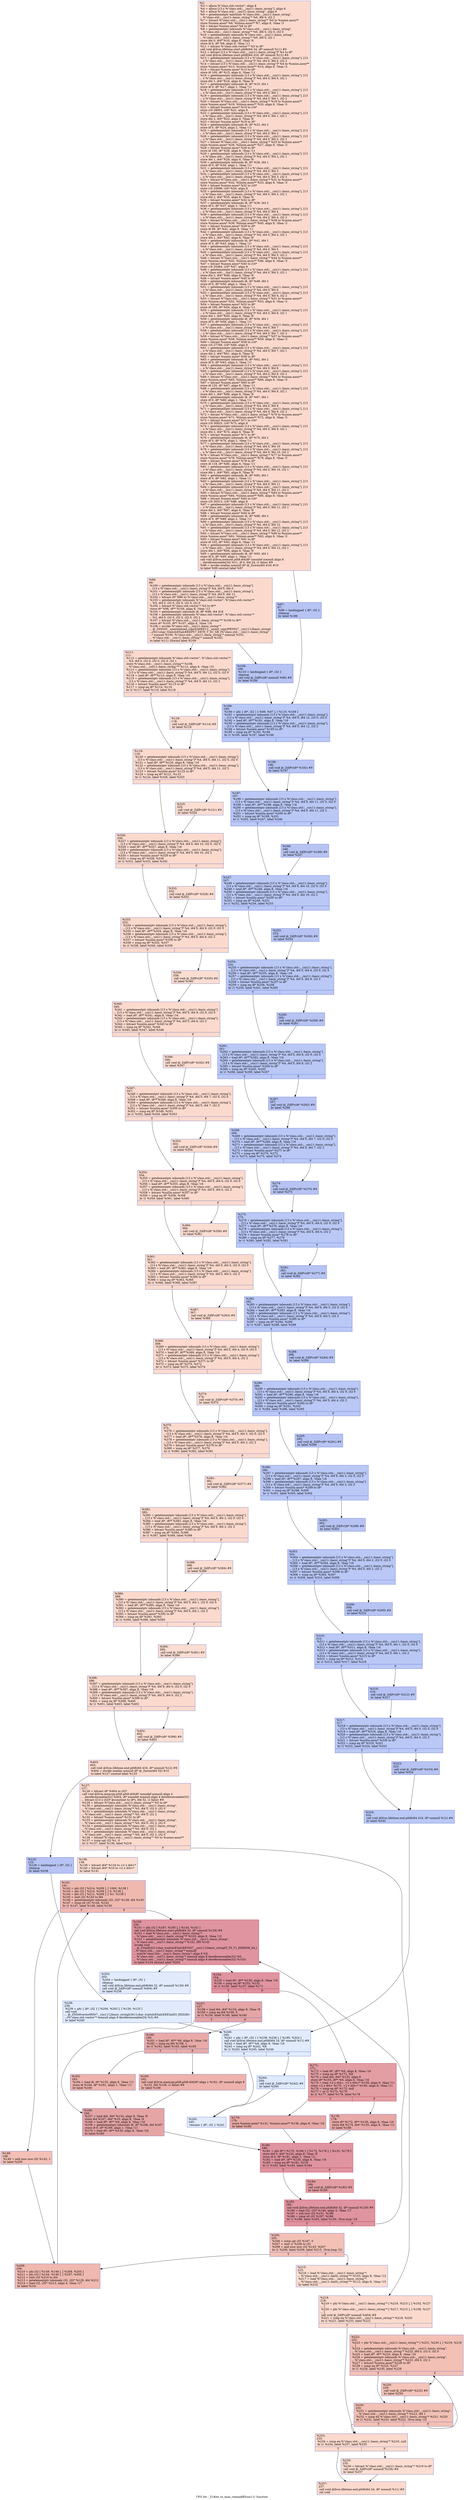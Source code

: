 digraph "CFG for '_Z18int_to_mini_romankB5cxx11i' function" {
	label="CFG for '_Z18int_to_mini_romankB5cxx11i' function";

	Node0x561152e04050 [shape=record,color="#3d50c3ff", style=filled, fillcolor="#f7ac8e70",label="{%2:\l  %3 = alloca %\"class.std::vector\", align 8\l  %4 = alloca [13 x %\"class.std::__cxx11::basic_string\"], align 8\l  %5 = alloca %\"class.std::__cxx11::basic_string\", align 8\l  %6 = getelementptr inbounds %\"class.std::__cxx11::basic_string\",\l... %\"class.std::__cxx11::basic_string\"* %0, i64 0, i32 2\l  %7 = bitcast %\"class.std::__cxx11::basic_string\"* %0 to %union.anon**\l  store %union.anon* %6, %union.anon** %7, align 8, !tbaa !3\l  %8 = bitcast %union.anon* %6 to i8*\l  %9 = getelementptr inbounds %\"class.std::__cxx11::basic_string\",\l... %\"class.std::__cxx11::basic_string\"* %0, i64 0, i32 0, i32 0\l  %10 = getelementptr inbounds %\"class.std::__cxx11::basic_string\",\l... %\"class.std::__cxx11::basic_string\"* %0, i64 0, i32 1\l  store i64 0, i64* %10, align 8, !tbaa !8\l  store i8 0, i8* %8, align 8, !tbaa !11\l  %11 = bitcast %\"class.std::vector\"* %3 to i8*\l  call void @llvm.lifetime.start.p0i8(i64 24, i8* nonnull %11) #9\l  %12 = bitcast [13 x %\"class.std::__cxx11::basic_string\"]* %4 to i8*\l  call void @llvm.lifetime.start.p0i8(i64 416, i8* nonnull %12) #9\l  %13 = getelementptr inbounds [13 x %\"class.std::__cxx11::basic_string\"], [13\l... x %\"class.std::__cxx11::basic_string\"]* %4, i64 0, i64 0, i32 2\l  %14 = bitcast [13 x %\"class.std::__cxx11::basic_string\"]* %4 to %union.anon**\l  store %union.anon* %13, %union.anon** %14, align 8, !tbaa !3\l  %15 = bitcast %union.anon* %13 to i8*\l  store i8 109, i8* %15, align 8, !tbaa !11\l  %16 = getelementptr inbounds [13 x %\"class.std::__cxx11::basic_string\"], [13\l... x %\"class.std::__cxx11::basic_string\"]* %4, i64 0, i64 0, i32 1\l  store i64 1, i64* %16, align 8, !tbaa !8\l  %17 = getelementptr inbounds i8, i8* %15, i64 1\l  store i8 0, i8* %17, align 1, !tbaa !11\l  %18 = getelementptr inbounds [13 x %\"class.std::__cxx11::basic_string\"], [13\l... x %\"class.std::__cxx11::basic_string\"]* %4, i64 0, i64 1\l  %19 = getelementptr inbounds [13 x %\"class.std::__cxx11::basic_string\"], [13\l... x %\"class.std::__cxx11::basic_string\"]* %4, i64 0, i64 1, i32 2\l  %20 = bitcast %\"class.std::__cxx11::basic_string\"* %18 to %union.anon**\l  store %union.anon* %19, %union.anon** %20, align 8, !tbaa !3\l  %21 = bitcast %union.anon* %19 to i16*\l  store i16 28003, i16* %21, align 8\l  %22 = getelementptr inbounds [13 x %\"class.std::__cxx11::basic_string\"], [13\l... x %\"class.std::__cxx11::basic_string\"]* %4, i64 0, i64 1, i32 1\l  store i64 2, i64* %22, align 8, !tbaa !8\l  %23 = bitcast %union.anon* %19 to i8*\l  %24 = getelementptr inbounds i8, i8* %23, i64 2\l  store i8 0, i8* %24, align 2, !tbaa !11\l  %25 = getelementptr inbounds [13 x %\"class.std::__cxx11::basic_string\"], [13\l... x %\"class.std::__cxx11::basic_string\"]* %4, i64 0, i64 2\l  %26 = getelementptr inbounds [13 x %\"class.std::__cxx11::basic_string\"], [13\l... x %\"class.std::__cxx11::basic_string\"]* %4, i64 0, i64 2, i32 2\l  %27 = bitcast %\"class.std::__cxx11::basic_string\"* %25 to %union.anon**\l  store %union.anon* %26, %union.anon** %27, align 8, !tbaa !3\l  %28 = bitcast %union.anon* %26 to i8*\l  store i8 100, i8* %28, align 8, !tbaa !11\l  %29 = getelementptr inbounds [13 x %\"class.std::__cxx11::basic_string\"], [13\l... x %\"class.std::__cxx11::basic_string\"]* %4, i64 0, i64 2, i32 1\l  store i64 1, i64* %29, align 8, !tbaa !8\l  %30 = getelementptr inbounds i8, i8* %28, i64 1\l  store i8 0, i8* %30, align 1, !tbaa !11\l  %31 = getelementptr inbounds [13 x %\"class.std::__cxx11::basic_string\"], [13\l... x %\"class.std::__cxx11::basic_string\"]* %4, i64 0, i64 3\l  %32 = getelementptr inbounds [13 x %\"class.std::__cxx11::basic_string\"], [13\l... x %\"class.std::__cxx11::basic_string\"]* %4, i64 0, i64 3, i32 2\l  %33 = bitcast %\"class.std::__cxx11::basic_string\"* %31 to %union.anon**\l  store %union.anon* %32, %union.anon** %33, align 8, !tbaa !3\l  %34 = bitcast %union.anon* %32 to i16*\l  store i16 25699, i16* %34, align 8\l  %35 = getelementptr inbounds [13 x %\"class.std::__cxx11::basic_string\"], [13\l... x %\"class.std::__cxx11::basic_string\"]* %4, i64 0, i64 3, i32 1\l  store i64 2, i64* %35, align 8, !tbaa !8\l  %36 = bitcast %union.anon* %32 to i8*\l  %37 = getelementptr inbounds i8, i8* %36, i64 2\l  store i8 0, i8* %37, align 2, !tbaa !11\l  %38 = getelementptr inbounds [13 x %\"class.std::__cxx11::basic_string\"], [13\l... x %\"class.std::__cxx11::basic_string\"]* %4, i64 0, i64 4\l  %39 = getelementptr inbounds [13 x %\"class.std::__cxx11::basic_string\"], [13\l... x %\"class.std::__cxx11::basic_string\"]* %4, i64 0, i64 4, i32 2\l  %40 = bitcast %\"class.std::__cxx11::basic_string\"* %38 to %union.anon**\l  store %union.anon* %39, %union.anon** %40, align 8, !tbaa !3\l  %41 = bitcast %union.anon* %39 to i8*\l  store i8 99, i8* %41, align 8, !tbaa !11\l  %42 = getelementptr inbounds [13 x %\"class.std::__cxx11::basic_string\"], [13\l... x %\"class.std::__cxx11::basic_string\"]* %4, i64 0, i64 4, i32 1\l  store i64 1, i64* %42, align 8, !tbaa !8\l  %43 = getelementptr inbounds i8, i8* %41, i64 1\l  store i8 0, i8* %43, align 1, !tbaa !11\l  %44 = getelementptr inbounds [13 x %\"class.std::__cxx11::basic_string\"], [13\l... x %\"class.std::__cxx11::basic_string\"]* %4, i64 0, i64 5\l  %45 = getelementptr inbounds [13 x %\"class.std::__cxx11::basic_string\"], [13\l... x %\"class.std::__cxx11::basic_string\"]* %4, i64 0, i64 5, i32 2\l  %46 = bitcast %\"class.std::__cxx11::basic_string\"* %44 to %union.anon**\l  store %union.anon* %45, %union.anon** %46, align 8, !tbaa !3\l  %47 = bitcast %union.anon* %45 to i16*\l  store i16 25464, i16* %47, align 8\l  %48 = getelementptr inbounds [13 x %\"class.std::__cxx11::basic_string\"], [13\l... x %\"class.std::__cxx11::basic_string\"]* %4, i64 0, i64 5, i32 1\l  store i64 2, i64* %48, align 8, !tbaa !8\l  %49 = bitcast %union.anon* %45 to i8*\l  %50 = getelementptr inbounds i8, i8* %49, i64 2\l  store i8 0, i8* %50, align 2, !tbaa !11\l  %51 = getelementptr inbounds [13 x %\"class.std::__cxx11::basic_string\"], [13\l... x %\"class.std::__cxx11::basic_string\"]* %4, i64 0, i64 6\l  %52 = getelementptr inbounds [13 x %\"class.std::__cxx11::basic_string\"], [13\l... x %\"class.std::__cxx11::basic_string\"]* %4, i64 0, i64 6, i32 2\l  %53 = bitcast %\"class.std::__cxx11::basic_string\"* %51 to %union.anon**\l  store %union.anon* %52, %union.anon** %53, align 8, !tbaa !3\l  %54 = bitcast %union.anon* %52 to i8*\l  store i8 108, i8* %54, align 8, !tbaa !11\l  %55 = getelementptr inbounds [13 x %\"class.std::__cxx11::basic_string\"], [13\l... x %\"class.std::__cxx11::basic_string\"]* %4, i64 0, i64 6, i32 1\l  store i64 1, i64* %55, align 8, !tbaa !8\l  %56 = getelementptr inbounds i8, i8* %54, i64 1\l  store i8 0, i8* %56, align 1, !tbaa !11\l  %57 = getelementptr inbounds [13 x %\"class.std::__cxx11::basic_string\"], [13\l... x %\"class.std::__cxx11::basic_string\"]* %4, i64 0, i64 7\l  %58 = getelementptr inbounds [13 x %\"class.std::__cxx11::basic_string\"], [13\l... x %\"class.std::__cxx11::basic_string\"]* %4, i64 0, i64 7, i32 2\l  %59 = bitcast %\"class.std::__cxx11::basic_string\"* %57 to %union.anon**\l  store %union.anon* %58, %union.anon** %59, align 8, !tbaa !3\l  %60 = bitcast %union.anon* %58 to i16*\l  store i16 27768, i16* %60, align 8\l  %61 = getelementptr inbounds [13 x %\"class.std::__cxx11::basic_string\"], [13\l... x %\"class.std::__cxx11::basic_string\"]* %4, i64 0, i64 7, i32 1\l  store i64 2, i64* %61, align 8, !tbaa !8\l  %62 = bitcast %union.anon* %58 to i8*\l  %63 = getelementptr inbounds i8, i8* %62, i64 2\l  store i8 0, i8* %63, align 2, !tbaa !11\l  %64 = getelementptr inbounds [13 x %\"class.std::__cxx11::basic_string\"], [13\l... x %\"class.std::__cxx11::basic_string\"]* %4, i64 0, i64 8\l  %65 = getelementptr inbounds [13 x %\"class.std::__cxx11::basic_string\"], [13\l... x %\"class.std::__cxx11::basic_string\"]* %4, i64 0, i64 8, i32 2\l  %66 = bitcast %\"class.std::__cxx11::basic_string\"* %64 to %union.anon**\l  store %union.anon* %65, %union.anon** %66, align 8, !tbaa !3\l  %67 = bitcast %union.anon* %65 to i8*\l  store i8 120, i8* %67, align 8, !tbaa !11\l  %68 = getelementptr inbounds [13 x %\"class.std::__cxx11::basic_string\"], [13\l... x %\"class.std::__cxx11::basic_string\"]* %4, i64 0, i64 8, i32 1\l  store i64 1, i64* %68, align 8, !tbaa !8\l  %69 = getelementptr inbounds i8, i8* %67, i64 1\l  store i8 0, i8* %69, align 1, !tbaa !11\l  %70 = getelementptr inbounds [13 x %\"class.std::__cxx11::basic_string\"], [13\l... x %\"class.std::__cxx11::basic_string\"]* %4, i64 0, i64 9\l  %71 = getelementptr inbounds [13 x %\"class.std::__cxx11::basic_string\"], [13\l... x %\"class.std::__cxx11::basic_string\"]* %4, i64 0, i64 9, i32 2\l  %72 = bitcast %\"class.std::__cxx11::basic_string\"* %70 to %union.anon**\l  store %union.anon* %71, %union.anon** %72, align 8, !tbaa !3\l  %73 = bitcast %union.anon* %71 to i16*\l  store i16 30825, i16* %73, align 8\l  %74 = getelementptr inbounds [13 x %\"class.std::__cxx11::basic_string\"], [13\l... x %\"class.std::__cxx11::basic_string\"]* %4, i64 0, i64 9, i32 1\l  store i64 2, i64* %74, align 8, !tbaa !8\l  %75 = bitcast %union.anon* %71 to i8*\l  %76 = getelementptr inbounds i8, i8* %75, i64 2\l  store i8 0, i8* %76, align 2, !tbaa !11\l  %77 = getelementptr inbounds [13 x %\"class.std::__cxx11::basic_string\"], [13\l... x %\"class.std::__cxx11::basic_string\"]* %4, i64 0, i64 10\l  %78 = getelementptr inbounds [13 x %\"class.std::__cxx11::basic_string\"], [13\l... x %\"class.std::__cxx11::basic_string\"]* %4, i64 0, i64 10, i32 2\l  %79 = bitcast %\"class.std::__cxx11::basic_string\"* %77 to %union.anon**\l  store %union.anon* %78, %union.anon** %79, align 8, !tbaa !3\l  %80 = bitcast %union.anon* %78 to i8*\l  store i8 118, i8* %80, align 8, !tbaa !11\l  %81 = getelementptr inbounds [13 x %\"class.std::__cxx11::basic_string\"], [13\l... x %\"class.std::__cxx11::basic_string\"]* %4, i64 0, i64 10, i32 1\l  store i64 1, i64* %81, align 8, !tbaa !8\l  %82 = getelementptr inbounds i8, i8* %80, i64 1\l  store i8 0, i8* %82, align 1, !tbaa !11\l  %83 = getelementptr inbounds [13 x %\"class.std::__cxx11::basic_string\"], [13\l... x %\"class.std::__cxx11::basic_string\"]* %4, i64 0, i64 11\l  %84 = getelementptr inbounds [13 x %\"class.std::__cxx11::basic_string\"], [13\l... x %\"class.std::__cxx11::basic_string\"]* %4, i64 0, i64 11, i32 2\l  %85 = bitcast %\"class.std::__cxx11::basic_string\"* %83 to %union.anon**\l  store %union.anon* %84, %union.anon** %85, align 8, !tbaa !3\l  %86 = bitcast %union.anon* %84 to i16*\l  store i16 30313, i16* %86, align 8\l  %87 = getelementptr inbounds [13 x %\"class.std::__cxx11::basic_string\"], [13\l... x %\"class.std::__cxx11::basic_string\"]* %4, i64 0, i64 11, i32 1\l  store i64 2, i64* %87, align 8, !tbaa !8\l  %88 = bitcast %union.anon* %84 to i8*\l  %89 = getelementptr inbounds i8, i8* %88, i64 2\l  store i8 0, i8* %89, align 2, !tbaa !11\l  %90 = getelementptr inbounds [13 x %\"class.std::__cxx11::basic_string\"], [13\l... x %\"class.std::__cxx11::basic_string\"]* %4, i64 0, i64 12\l  %91 = getelementptr inbounds [13 x %\"class.std::__cxx11::basic_string\"], [13\l... x %\"class.std::__cxx11::basic_string\"]* %4, i64 0, i64 12, i32 2\l  %92 = bitcast %\"class.std::__cxx11::basic_string\"* %90 to %union.anon**\l  store %union.anon* %91, %union.anon** %92, align 8, !tbaa !3\l  %93 = bitcast %union.anon* %91 to i8*\l  store i8 105, i8* %93, align 8, !tbaa !11\l  %94 = getelementptr inbounds [13 x %\"class.std::__cxx11::basic_string\"], [13\l... x %\"class.std::__cxx11::basic_string\"]* %4, i64 0, i64 12, i32 1\l  store i64 1, i64* %94, align 8, !tbaa !8\l  %95 = getelementptr inbounds i8, i8* %93, i64 1\l  store i8 0, i8* %95, align 1, !tbaa !11\l  call void @llvm.memset.p0i8.i64(i8* noundef nonnull align 8\l... dereferenceable(24) %11, i8 0, i64 24, i1 false) #9\l  %96 = invoke noalias nonnull i8* @_Znwm(i64 416) #10\l          to label %99 unwind label %97\l}"];
	Node0x561152e04050 -> Node0x561152e049b0;
	Node0x561152e04050 -> Node0x561152e04a40;
	Node0x561152e04a40 [shape=record,color="#3d50c3ff", style=filled, fillcolor="#5977e370",label="{%97:\l97:                                               \l  %98 = landingpad \{ i8*, i32 \}\l          cleanup\l  br label %189\l}"];
	Node0x561152e04a40 -> Node0x561152e04db0;
	Node0x561152e049b0 [shape=record,color="#3d50c3ff", style=filled, fillcolor="#f7ac8e70",label="{%99:\l99:                                               \l  %100 = getelementptr inbounds [13 x %\"class.std::__cxx11::basic_string\"],\l... [13 x %\"class.std::__cxx11::basic_string\"]* %4, i64 0, i64 0\l  %101 = getelementptr inbounds [13 x %\"class.std::__cxx11::basic_string\"],\l... [13 x %\"class.std::__cxx11::basic_string\"]* %4, i64 0, i64 13\l  %102 = bitcast i8* %96 to %\"class.std::__cxx11::basic_string\"*\l  %103 = getelementptr inbounds %\"class.std::vector\", %\"class.std::vector\"*\l... %3, i64 0, i32 0, i32 0, i32 0, i32 0\l  %104 = bitcast %\"class.std::vector\"* %3 to i8**\l  store i8* %96, i8** %104, align 8, !tbaa !12\l  %105 = getelementptr inbounds i8, i8* %96, i64 416\l  %106 = getelementptr inbounds %\"class.std::vector\", %\"class.std::vector\"*\l... %3, i64 0, i32 0, i32 0, i32 0, i32 2\l  %107 = bitcast %\"class.std::__cxx11::basic_string\"** %106 to i8**\l  store i8* %105, i8** %107, align 8, !tbaa !14\l  %108 = invoke %\"class.std::__cxx11::basic_string\"*\l... @_ZNSt20__uninitialized_copyILb0EE13__uninit_copyIPKNSt7__cxx1112basic_stringI\l...cSt11char_traitsIcESaIcEEEPS7_EET0_T_SC_SB_(%\"class.std::__cxx11::basic_string\"\l...* nonnull %100, %\"class.std::__cxx11::basic_string\"* nonnull %101,\l... %\"class.std::__cxx11::basic_string\"* nonnull %102)\l          to label %111 unwind label %109\l}"];
	Node0x561152e049b0 -> Node0x561152e0e260;
	Node0x561152e049b0 -> Node0x561152e0e2f0;
	Node0x561152e0e2f0 [shape=record,color="#3d50c3ff", style=filled, fillcolor="#5977e370",label="{%109:\l109:                                              \l  %110 = landingpad \{ i8*, i32 \}\l          cleanup\l  call void @_ZdlPv(i8* nonnull %96) #9\l  br label %189\l}"];
	Node0x561152e0e2f0 -> Node0x561152e04db0;
	Node0x561152e0e260 [shape=record,color="#3d50c3ff", style=filled, fillcolor="#f7ac8e70",label="{%111:\l111:                                              \l  %112 = getelementptr inbounds %\"class.std::vector\", %\"class.std::vector\"*\l... %3, i64 0, i32 0, i32 0, i32 0, i32 1\l  store %\"class.std::__cxx11::basic_string\"* %108,\l... %\"class.std::__cxx11::basic_string\"** %112, align 8, !tbaa !15\l  %113 = getelementptr inbounds [13 x %\"class.std::__cxx11::basic_string\"],\l... [13 x %\"class.std::__cxx11::basic_string\"]* %4, i64 0, i64 12, i32 0, i32 0\l  %114 = load i8*, i8** %113, align 8, !tbaa !16\l  %115 = getelementptr inbounds [13 x %\"class.std::__cxx11::basic_string\"],\l... [13 x %\"class.std::__cxx11::basic_string\"]* %4, i64 0, i64 12, i32 2\l  %116 = bitcast %union.anon* %115 to i8*\l  %117 = icmp eq i8* %114, %116\l  br i1 %117, label %119, label %118\l|{<s0>T|<s1>F}}"];
	Node0x561152e0e260:s0 -> Node0x561152e0efe0;
	Node0x561152e0e260:s1 -> Node0x561152e0f070;
	Node0x561152e0f070 [shape=record,color="#3d50c3ff", style=filled, fillcolor="#f7b39670",label="{%118:\l118:                                              \l  call void @_ZdlPv(i8* %114) #9\l  br label %119\l}"];
	Node0x561152e0f070 -> Node0x561152e0efe0;
	Node0x561152e0efe0 [shape=record,color="#3d50c3ff", style=filled, fillcolor="#f7ac8e70",label="{%119:\l119:                                              \l  %120 = getelementptr inbounds [13 x %\"class.std::__cxx11::basic_string\"],\l... [13 x %\"class.std::__cxx11::basic_string\"]* %4, i64 0, i64 11, i32 0, i32 0\l  %121 = load i8*, i8** %120, align 8, !tbaa !16\l  %122 = getelementptr inbounds [13 x %\"class.std::__cxx11::basic_string\"],\l... [13 x %\"class.std::__cxx11::basic_string\"]* %4, i64 0, i64 11, i32 2\l  %123 = bitcast %union.anon* %122 to i8*\l  %124 = icmp eq i8* %121, %123\l  br i1 %124, label %326, label %325\l|{<s0>T|<s1>F}}"];
	Node0x561152e0efe0:s0 -> Node0x561152e0fcb0;
	Node0x561152e0efe0:s1 -> Node0x561152e0fd00;
	Node0x561152e0fe00 [shape=record,color="#3d50c3ff", style=filled, fillcolor="#5977e370",label="{%125:\l125:                                              \l  %126 = landingpad \{ i8*, i32 \}\l          cleanup\l  br label %238\l}"];
	Node0x561152e0fe00 -> Node0x561152e0fee0;
	Node0x561152e0ffa0 [shape=record,color="#3d50c3ff", style=filled, fillcolor="#f7ac8e70",label="{%127:\l127:                                              \l  %128 = bitcast i8* %404 to i32*\l  call void @llvm.memcpy.p0i8.p0i8.i64(i8* noundef nonnull align 4\l... dereferenceable(52) %404, i8* noundef nonnull align 4 dereferenceable(52)\l... bitcast ([13 x i32]* @constinit to i8*), i64 52, i1 false) #9\l  %129 = bitcast %\"class.std::__cxx11::basic_string\"* %5 to i8*\l  %130 = getelementptr inbounds %\"class.std::__cxx11::basic_string\",\l... %\"class.std::__cxx11::basic_string\"* %5, i64 0, i32 0, i32 0\l  %131 = getelementptr inbounds %\"class.std::__cxx11::basic_string\",\l... %\"class.std::__cxx11::basic_string\"* %5, i64 0, i32 2\l  %132 = bitcast %union.anon* %131 to i8*\l  %133 = getelementptr inbounds %\"class.std::__cxx11::basic_string\",\l... %\"class.std::__cxx11::basic_string\"* %0, i64 0, i32 2, i32 0\l  %134 = getelementptr inbounds %\"class.std::__cxx11::basic_string\",\l... %\"class.std::__cxx11::basic_string\"* %5, i64 0, i32 1\l  %135 = getelementptr inbounds %\"class.std::__cxx11::basic_string\",\l... %\"class.std::__cxx11::basic_string\"* %5, i64 0, i32 2, i32 0\l  %136 = bitcast %\"class.std::__cxx11::basic_string\"* %5 to %union.anon**\l  %137 = icmp sgt i32 %1, 0\l  br i1 %137, label %138, label %218\l|{<s0>T|<s1>F}}"];
	Node0x561152e0ffa0:s0 -> Node0x561152e112e0;
	Node0x561152e0ffa0:s1 -> Node0x561152e11370;
	Node0x561152e112e0 [shape=record,color="#3d50c3ff", style=filled, fillcolor="#f7b39670",label="{%138:\l138:                                              \l  %139 = bitcast i64* %134 to \<2 x i64\>*\l  %140 = bitcast i64* %10 to \<2 x i64\>*\l  br label %141\l}"];
	Node0x561152e112e0 -> Node0x561152e11ba0;
	Node0x561152e11ba0 [shape=record,color="#3d50c3ff", style=filled, fillcolor="#de614d70",label="{%141:\l141:                                              \l  %142 = phi i32 [ %214, %209 ], [ 1000, %138 ]\l  %143 = phi i32 [ %210, %209 ], [ 0, %138 ]\l  %144 = phi i32 [ %211, %209 ], [ %1, %138 ]\l  %145 = zext i32 %143 to i64\l  %146 = getelementptr inbounds i32, i32* %128, i64 %145\l  %147 = icmp slt i32 %144, %142\l  br i1 %147, label %148, label %150\l|{<s0>T|<s1>F}}"];
	Node0x561152e11ba0:s0 -> Node0x561152e12180;
	Node0x561152e11ba0:s1 -> Node0x561152e12210;
	Node0x561152e12180 [shape=record,color="#3d50c3ff", style=filled, fillcolor="#e5705870",label="{%148:\l148:                                              \l  %149 = add nuw nsw i32 %143, 1\l  br label %209\l}"];
	Node0x561152e12180 -> Node0x561152e11c60;
	Node0x561152e12210 [shape=record,color="#b70d28ff", style=filled, fillcolor="#b70d2870",label="{%150:\l150:                                              \l  %151 = phi i32 [ %187, %185 ], [ %144, %141 ]\l  call void @llvm.lifetime.start.p0i8(i64 32, i8* nonnull %129) #9\l  %152 = load %\"class.std::__cxx11::basic_string\"*,\l... %\"class.std::__cxx11::basic_string\"** %103, align 8, !tbaa !12\l  %153 = getelementptr inbounds %\"class.std::__cxx11::basic_string\",\l... %\"class.std::__cxx11::basic_string\"* %152, i64 %145\l  invoke void\l... @_ZStplIcSt11char_traitsIcESaIcEENSt7__cxx1112basic_stringIT_T0_T1_EERKS8_SA_(\l...%\"class.std::__cxx11::basic_string\"* nonnull\l... sret(%\"class.std::__cxx11::basic_string\") align 8 %5,\l... %\"class.std::__cxx11::basic_string\"* nonnull align 8 dereferenceable(32) %0,\l... %\"class.std::__cxx11::basic_string\"* nonnull align 8 dereferenceable(32) %153)\l          to label %154 unwind label %203\l}"];
	Node0x561152e12210 -> Node0x561152e02af0;
	Node0x561152e12210 -> Node0x561152e02b80;
	Node0x561152e02af0 [shape=record,color="#b70d28ff", style=filled, fillcolor="#b70d2870",label="{%154:\l154:                                              \l  %155 = load i8*, i8** %130, align 8, !tbaa !16\l  %156 = icmp eq i8* %155, %132\l  br i1 %156, label %157, label %171\l|{<s0>T|<s1>F}}"];
	Node0x561152e02af0:s0 -> Node0x561152e13a40;
	Node0x561152e02af0:s1 -> Node0x561152e13a90;
	Node0x561152e13a40 [shape=record,color="#3d50c3ff", style=filled, fillcolor="#c5333470",label="{%157:\l157:                                              \l  %158 = load i64, i64* %134, align 8, !tbaa !8\l  %159 = icmp eq i64 %158, 0\l  br i1 %159, label %166, label %160\l|{<s0>T|<s1>F}}"];
	Node0x561152e13a40:s0 -> Node0x561152e13cd0;
	Node0x561152e13a40:s1 -> Node0x561152e13d20;
	Node0x561152e13d20 [shape=record,color="#3d50c3ff", style=filled, fillcolor="#cc403a70",label="{%160:\l160:                                              \l  %161 = load i8*, i8** %9, align 8, !tbaa !16\l  %162 = icmp eq i64 %158, 1\l  br i1 %162, label %163, label %165\l|{<s0>T|<s1>F}}"];
	Node0x561152e13d20:s0 -> Node0x561152e13f60;
	Node0x561152e13d20:s1 -> Node0x561152e13fb0;
	Node0x561152e13f60 [shape=record,color="#3d50c3ff", style=filled, fillcolor="#d6524470",label="{%163:\l163:                                              \l  %164 = load i8, i8* %132, align 8, !tbaa !11\l  store i8 %164, i8* %161, align 1, !tbaa !11\l  br label %166\l}"];
	Node0x561152e13f60 -> Node0x561152e13cd0;
	Node0x561152e13fb0 [shape=record,color="#3d50c3ff", style=filled, fillcolor="#d6524470",label="{%165:\l165:                                              \l  call void @llvm.memcpy.p0i8.p0i8.i64(i8* align 1 %161, i8* nonnull align 8\l... %132, i64 %158, i1 false) #9\l  br label %166\l}"];
	Node0x561152e13fb0 -> Node0x561152e13cd0;
	Node0x561152e13cd0 [shape=record,color="#3d50c3ff", style=filled, fillcolor="#c5333470",label="{%166:\l166:                                              \l  %167 = load i64, i64* %134, align 8, !tbaa !8\l  store i64 %167, i64* %10, align 8, !tbaa !8\l  %168 = load i8*, i8** %9, align 8, !tbaa !16\l  %169 = getelementptr inbounds i8, i8* %168, i64 %167\l  store i8 0, i8* %169, align 1, !tbaa !11\l  %170 = load i8*, i8** %130, align 8, !tbaa !16\l  br label %180\l}"];
	Node0x561152e13cd0 -> Node0x561152e147d0;
	Node0x561152e13a90 [shape=record,color="#b70d28ff", style=filled, fillcolor="#be242e70",label="{%171:\l171:                                              \l  %172 = load i8*, i8** %9, align 8, !tbaa !16\l  %173 = icmp eq i8* %172, %8\l  %174 = load i64, i64* %133, align 8\l  store i8* %155, i8** %9, align 8, !tbaa !16\l  %175 = load \<2 x i64\>, \<2 x i64\>* %139, align 8, !tbaa !11\l  store \<2 x i64\> %175, \<2 x i64\>* %140, align 8, !tbaa !11\l  %176 = icmp eq i8* %172, null\l  %177 = or i1 %173, %176\l  br i1 %177, label %179, label %178\l|{<s0>T|<s1>F}}"];
	Node0x561152e13a90:s0 -> Node0x561152e14cb0;
	Node0x561152e13a90:s1 -> Node0x561152e14d00;
	Node0x561152e14d00 [shape=record,color="#3d50c3ff", style=filled, fillcolor="#ca3b3770",label="{%178:\l178:                                              \l  store i8* %172, i8** %130, align 8, !tbaa !16\l  store i64 %174, i64* %135, align 8, !tbaa !11\l  br label %180\l}"];
	Node0x561152e14d00 -> Node0x561152e147d0;
	Node0x561152e14cb0 [shape=record,color="#3d50c3ff", style=filled, fillcolor="#ca3b3770",label="{%179:\l179:                                              \l  store %union.anon* %131, %union.anon** %136, align 8, !tbaa !16\l  br label %180\l}"];
	Node0x561152e14cb0 -> Node0x561152e147d0;
	Node0x561152e147d0 [shape=record,color="#b70d28ff", style=filled, fillcolor="#b70d2870",label="{%180:\l180:                                              \l  %181 = phi i8* [ %170, %166 ], [ %172, %178 ], [ %132, %179 ]\l  store i64 0, i64* %134, align 8, !tbaa !8\l  store i8 0, i8* %181, align 1, !tbaa !11\l  %182 = load i8*, i8** %130, align 8, !tbaa !16\l  %183 = icmp eq i8* %182, %132\l  br i1 %183, label %185, label %184\l|{<s0>T|<s1>F}}"];
	Node0x561152e147d0:s0 -> Node0x561152e12480;
	Node0x561152e147d0:s1 -> Node0x561152e15380;
	Node0x561152e15380 [shape=record,color="#b70d28ff", style=filled, fillcolor="#be242e70",label="{%184:\l184:                                              \l  call void @_ZdlPv(i8* %182) #9\l  br label %185\l}"];
	Node0x561152e15380 -> Node0x561152e12480;
	Node0x561152e12480 [shape=record,color="#b70d28ff", style=filled, fillcolor="#b70d2870",label="{%185:\l185:                                              \l  call void @llvm.lifetime.end.p0i8(i64 32, i8* nonnull %129) #9\l  %186 = load i32, i32* %146, align 4, !tbaa !17\l  %187 = sub nsw i32 %151, %186\l  %188 = icmp slt i32 %187, %186\l  br i1 %188, label %205, label %150, !llvm.loop !19\l|{<s0>T|<s1>F}}"];
	Node0x561152e12480:s0 -> Node0x561152e159f0;
	Node0x561152e12480:s1 -> Node0x561152e12210;
	Node0x561152e04db0 [shape=record,color="#3d50c3ff", style=filled, fillcolor="#6282ea70",label="{%189:\l189:                                              \l  %190 = phi \{ i8*, i32 \} [ %98, %97 ], [ %110, %109 ]\l  %191 = getelementptr inbounds [13 x %\"class.std::__cxx11::basic_string\"],\l... [13 x %\"class.std::__cxx11::basic_string\"]* %4, i64 0, i64 12, i32 0, i32 0\l  %192 = load i8*, i8** %191, align 8, !tbaa !16\l  %193 = getelementptr inbounds [13 x %\"class.std::__cxx11::basic_string\"],\l... [13 x %\"class.std::__cxx11::basic_string\"]* %4, i64 0, i64 12, i32 2\l  %194 = bitcast %union.anon* %193 to i8*\l  %195 = icmp eq i8* %192, %194\l  br i1 %195, label %197, label %196\l|{<s0>T|<s1>F}}"];
	Node0x561152e04db0:s0 -> Node0x561152e15f90;
	Node0x561152e04db0:s1 -> Node0x561152e15fe0;
	Node0x561152e15fe0 [shape=record,color="#3d50c3ff", style=filled, fillcolor="#5b7ae570",label="{%196:\l196:                                              \l  call void @_ZdlPv(i8* %192) #9\l  br label %197\l}"];
	Node0x561152e15fe0 -> Node0x561152e15f90;
	Node0x561152e15f90 [shape=record,color="#3d50c3ff", style=filled, fillcolor="#6282ea70",label="{%197:\l197:                                              \l  %198 = getelementptr inbounds [13 x %\"class.std::__cxx11::basic_string\"],\l... [13 x %\"class.std::__cxx11::basic_string\"]* %4, i64 0, i64 11, i32 0, i32 0\l  %199 = load i8*, i8** %198, align 8, !tbaa !16\l  %200 = getelementptr inbounds [13 x %\"class.std::__cxx11::basic_string\"],\l... [13 x %\"class.std::__cxx11::basic_string\"]* %4, i64 0, i64 11, i32 2\l  %201 = bitcast %union.anon* %200 to i8*\l  %202 = icmp eq i8* %199, %201\l  br i1 %202, label %247, label %246\l|{<s0>T|<s1>F}}"];
	Node0x561152e15f90:s0 -> Node0x561152e16610;
	Node0x561152e15f90:s1 -> Node0x561152e16660;
	Node0x561152e02b80 [shape=record,color="#3d50c3ff", style=filled, fillcolor="#bbd1f870",label="{%203:\l203:                                              \l  %204 = landingpad \{ i8*, i32 \}\l          cleanup\l  call void @llvm.lifetime.end.p0i8(i64 32, i8* nonnull %129) #9\l  call void @_ZdlPv(i8* nonnull %404) #9\l  br label %238\l}"];
	Node0x561152e02b80 -> Node0x561152e0fee0;
	Node0x561152e159f0 [shape=record,color="#3d50c3ff", style=filled, fillcolor="#e5705870",label="{%205:\l205:                                              \l  %206 = icmp sgt i32 %187, 0\l  %207 = zext i1 %206 to i32\l  %208 = add nuw nsw i32 %143, %207\l  br i1 %206, label %209, label %215, !llvm.loop !21\l|{<s0>T|<s1>F}}"];
	Node0x561152e159f0:s0 -> Node0x561152e11c60;
	Node0x561152e159f0:s1 -> Node0x561152e16c10;
	Node0x561152e11c60 [shape=record,color="#3d50c3ff", style=filled, fillcolor="#de614d70",label="{%209:\l209:                                              \l  %210 = phi i32 [ %149, %148 ], [ %208, %205 ]\l  %211 = phi i32 [ %144, %148 ], [ %187, %205 ]\l  %212 = zext i32 %210 to i64\l  %213 = getelementptr inbounds i32, i32* %128, i64 %212\l  %214 = load i32, i32* %213, align 4, !tbaa !17\l  br label %141\l}"];
	Node0x561152e11c60 -> Node0x561152e11ba0;
	Node0x561152e16c10 [shape=record,color="#3d50c3ff", style=filled, fillcolor="#f7b39670",label="{%215:\l215:                                              \l  %216 = load %\"class.std::__cxx11::basic_string\"*,\l... %\"class.std::__cxx11::basic_string\"** %103, align 8, !tbaa !12\l  %217 = load %\"class.std::__cxx11::basic_string\"*,\l... %\"class.std::__cxx11::basic_string\"** %112, align 8, !tbaa !15\l  br label %218\l}"];
	Node0x561152e16c10 -> Node0x561152e11370;
	Node0x561152e11370 [shape=record,color="#3d50c3ff", style=filled, fillcolor="#f7ac8e70",label="{%218:\l218:                                              \l  %219 = phi %\"class.std::__cxx11::basic_string\"* [ %216, %215 ], [ %102, %127\l... ]\l  %220 = phi %\"class.std::__cxx11::basic_string\"* [ %217, %215 ], [ %108, %127\l... ]\l  call void @_ZdlPv(i8* nonnull %404) #9\l  %221 = icmp eq %\"class.std::__cxx11::basic_string\"* %219, %220\l  br i1 %221, label %233, label %222\l|{<s0>T|<s1>F}}"];
	Node0x561152e11370:s0 -> Node0x561152e181b0;
	Node0x561152e11370:s1 -> Node0x561152e18200;
	Node0x561152e18200 [shape=record,color="#3d50c3ff", style=filled, fillcolor="#e5705870",label="{%222:\l222:                                              \l  %223 = phi %\"class.std::__cxx11::basic_string\"* [ %231, %230 ], [ %219, %218\l... ]\l  %224 = getelementptr inbounds %\"class.std::__cxx11::basic_string\",\l... %\"class.std::__cxx11::basic_string\"* %223, i64 0, i32 0, i32 0\l  %225 = load i8*, i8** %224, align 8, !tbaa !16\l  %226 = getelementptr inbounds %\"class.std::__cxx11::basic_string\",\l... %\"class.std::__cxx11::basic_string\"* %223, i64 0, i32 2\l  %227 = bitcast %union.anon* %226 to i8*\l  %228 = icmp eq i8* %225, %227\l  br i1 %228, label %230, label %229\l|{<s0>T|<s1>F}}"];
	Node0x561152e18200:s0 -> Node0x561152e18300;
	Node0x561152e18200:s1 -> Node0x561152e18710;
	Node0x561152e18710 [shape=record,color="#3d50c3ff", style=filled, fillcolor="#e97a5f70",label="{%229:\l229:                                              \l  call void @_ZdlPv(i8* %225) #9\l  br label %230\l}"];
	Node0x561152e18710 -> Node0x561152e18300;
	Node0x561152e18300 [shape=record,color="#3d50c3ff", style=filled, fillcolor="#e5705870",label="{%230:\l230:                                              \l  %231 = getelementptr inbounds %\"class.std::__cxx11::basic_string\",\l... %\"class.std::__cxx11::basic_string\"* %223, i64 1\l  %232 = icmp eq %\"class.std::__cxx11::basic_string\"* %231, %220\l  br i1 %232, label %233, label %222, !llvm.loop !22\l|{<s0>T|<s1>F}}"];
	Node0x561152e18300:s0 -> Node0x561152e181b0;
	Node0x561152e18300:s1 -> Node0x561152e18200;
	Node0x561152e181b0 [shape=record,color="#3d50c3ff", style=filled, fillcolor="#f7ac8e70",label="{%233:\l233:                                              \l  %234 = icmp eq %\"class.std::__cxx11::basic_string\"* %219, null\l  br i1 %234, label %237, label %235\l|{<s0>T|<s1>F}}"];
	Node0x561152e181b0:s0 -> Node0x561152e18ca0;
	Node0x561152e181b0:s1 -> Node0x561152e18cf0;
	Node0x561152e18cf0 [shape=record,color="#3d50c3ff", style=filled, fillcolor="#f7b39670",label="{%235:\l235:                                              \l  %236 = bitcast %\"class.std::__cxx11::basic_string\"* %219 to i8*\l  call void @_ZdlPv(i8* nonnull %236) #9\l  br label %237\l}"];
	Node0x561152e18cf0 -> Node0x561152e18ca0;
	Node0x561152e18ca0 [shape=record,color="#3d50c3ff", style=filled, fillcolor="#f7ac8e70",label="{%237:\l237:                                              \l  call void @llvm.lifetime.end.p0i8(i64 24, i8* nonnull %11) #9\l  ret void\l}"];
	Node0x561152e0fee0 [shape=record,color="#3d50c3ff", style=filled, fillcolor="#bbd1f870",label="{%238:\l238:                                              \l  %239 = phi \{ i8*, i32 \} [ %204, %203 ], [ %126, %125 ]\l  call void\l... @_ZNSt6vectorINSt7__cxx1112basic_stringIcSt11char_traitsIcESaIcEEESaIS5_EED2Ev\l...(%\"class.std::vector\"* nonnull align 8 dereferenceable(24) %3) #9\l  br label %240\l}"];
	Node0x561152e0fee0 -> Node0x561152e19540;
	Node0x561152e19540 [shape=record,color="#3d50c3ff", style=filled, fillcolor="#bbd1f870",label="{%240:\l240:                                              \l  %241 = phi \{ i8*, i32 \} [ %239, %238 ], [ %190, %324 ]\l  call void @llvm.lifetime.end.p0i8(i64 24, i8* nonnull %11) #9\l  %242 = load i8*, i8** %9, align 8, !tbaa !16\l  %243 = icmp eq i8* %242, %8\l  br i1 %243, label %245, label %244\l|{<s0>T|<s1>F}}"];
	Node0x561152e19540:s0 -> Node0x561152e198f0;
	Node0x561152e19540:s1 -> Node0x561152e19940;
	Node0x561152e19940 [shape=record,color="#3d50c3ff", style=filled, fillcolor="#b5cdfa70",label="{%244:\l244:                                              \l  call void @_ZdlPv(i8* %242) #9\l  br label %245\l}"];
	Node0x561152e19940 -> Node0x561152e198f0;
	Node0x561152e198f0 [shape=record,color="#3d50c3ff", style=filled, fillcolor="#bbd1f870",label="{%245:\l245:                                              \l  resume \{ i8*, i32 \} %241\l}"];
	Node0x561152e16660 [shape=record,color="#3d50c3ff", style=filled, fillcolor="#5b7ae570",label="{%246:\l246:                                              \l  call void @_ZdlPv(i8* %199) #9\l  br label %247\l}"];
	Node0x561152e16660 -> Node0x561152e16610;
	Node0x561152e16610 [shape=record,color="#3d50c3ff", style=filled, fillcolor="#6282ea70",label="{%247:\l247:                                              \l  %248 = getelementptr inbounds [13 x %\"class.std::__cxx11::basic_string\"],\l... [13 x %\"class.std::__cxx11::basic_string\"]* %4, i64 0, i64 10, i32 0, i32 0\l  %249 = load i8*, i8** %248, align 8, !tbaa !16\l  %250 = getelementptr inbounds [13 x %\"class.std::__cxx11::basic_string\"],\l... [13 x %\"class.std::__cxx11::basic_string\"]* %4, i64 0, i64 10, i32 2\l  %251 = bitcast %union.anon* %250 to i8*\l  %252 = icmp eq i8* %249, %251\l  br i1 %252, label %254, label %253\l|{<s0>T|<s1>F}}"];
	Node0x561152e16610:s0 -> Node0x561152e1a0e0;
	Node0x561152e16610:s1 -> Node0x561152e1a130;
	Node0x561152e1a130 [shape=record,color="#3d50c3ff", style=filled, fillcolor="#5b7ae570",label="{%253:\l253:                                              \l  call void @_ZdlPv(i8* %249) #9\l  br label %254\l}"];
	Node0x561152e1a130 -> Node0x561152e1a0e0;
	Node0x561152e1a0e0 [shape=record,color="#3d50c3ff", style=filled, fillcolor="#6282ea70",label="{%254:\l254:                                              \l  %255 = getelementptr inbounds [13 x %\"class.std::__cxx11::basic_string\"],\l... [13 x %\"class.std::__cxx11::basic_string\"]* %4, i64 0, i64 9, i32 0, i32 0\l  %256 = load i8*, i8** %255, align 8, !tbaa !16\l  %257 = getelementptr inbounds [13 x %\"class.std::__cxx11::basic_string\"],\l... [13 x %\"class.std::__cxx11::basic_string\"]* %4, i64 0, i64 9, i32 2\l  %258 = bitcast %union.anon* %257 to i8*\l  %259 = icmp eq i8* %256, %258\l  br i1 %259, label %261, label %260\l|{<s0>T|<s1>F}}"];
	Node0x561152e1a0e0:s0 -> Node0x561152e102b0;
	Node0x561152e1a0e0:s1 -> Node0x561152e10300;
	Node0x561152e10300 [shape=record,color="#3d50c3ff", style=filled, fillcolor="#5b7ae570",label="{%260:\l260:                                              \l  call void @_ZdlPv(i8* %256) #9\l  br label %261\l}"];
	Node0x561152e10300 -> Node0x561152e102b0;
	Node0x561152e102b0 [shape=record,color="#3d50c3ff", style=filled, fillcolor="#6282ea70",label="{%261:\l261:                                              \l  %262 = getelementptr inbounds [13 x %\"class.std::__cxx11::basic_string\"],\l... [13 x %\"class.std::__cxx11::basic_string\"]* %4, i64 0, i64 8, i32 0, i32 0\l  %263 = load i8*, i8** %262, align 8, !tbaa !16\l  %264 = getelementptr inbounds [13 x %\"class.std::__cxx11::basic_string\"],\l... [13 x %\"class.std::__cxx11::basic_string\"]* %4, i64 0, i64 8, i32 2\l  %265 = bitcast %union.anon* %264 to i8*\l  %266 = icmp eq i8* %263, %265\l  br i1 %266, label %268, label %267\l|{<s0>T|<s1>F}}"];
	Node0x561152e102b0:s0 -> Node0x561152e1b530;
	Node0x561152e102b0:s1 -> Node0x561152e1b580;
	Node0x561152e1b580 [shape=record,color="#3d50c3ff", style=filled, fillcolor="#5b7ae570",label="{%267:\l267:                                              \l  call void @_ZdlPv(i8* %263) #9\l  br label %268\l}"];
	Node0x561152e1b580 -> Node0x561152e1b530;
	Node0x561152e1b530 [shape=record,color="#3d50c3ff", style=filled, fillcolor="#6282ea70",label="{%268:\l268:                                              \l  %269 = getelementptr inbounds [13 x %\"class.std::__cxx11::basic_string\"],\l... [13 x %\"class.std::__cxx11::basic_string\"]* %4, i64 0, i64 7, i32 0, i32 0\l  %270 = load i8*, i8** %269, align 8, !tbaa !16\l  %271 = getelementptr inbounds [13 x %\"class.std::__cxx11::basic_string\"],\l... [13 x %\"class.std::__cxx11::basic_string\"]* %4, i64 0, i64 7, i32 2\l  %272 = bitcast %union.anon* %271 to i8*\l  %273 = icmp eq i8* %270, %272\l  br i1 %273, label %275, label %274\l|{<s0>T|<s1>F}}"];
	Node0x561152e1b530:s0 -> Node0x561152e1bb50;
	Node0x561152e1b530:s1 -> Node0x561152e1bba0;
	Node0x561152e1bba0 [shape=record,color="#3d50c3ff", style=filled, fillcolor="#5b7ae570",label="{%274:\l274:                                              \l  call void @_ZdlPv(i8* %270) #9\l  br label %275\l}"];
	Node0x561152e1bba0 -> Node0x561152e1bb50;
	Node0x561152e1bb50 [shape=record,color="#3d50c3ff", style=filled, fillcolor="#6282ea70",label="{%275:\l275:                                              \l  %276 = getelementptr inbounds [13 x %\"class.std::__cxx11::basic_string\"],\l... [13 x %\"class.std::__cxx11::basic_string\"]* %4, i64 0, i64 6, i32 0, i32 0\l  %277 = load i8*, i8** %276, align 8, !tbaa !16\l  %278 = getelementptr inbounds [13 x %\"class.std::__cxx11::basic_string\"],\l... [13 x %\"class.std::__cxx11::basic_string\"]* %4, i64 0, i64 6, i32 2\l  %279 = bitcast %union.anon* %278 to i8*\l  %280 = icmp eq i8* %277, %279\l  br i1 %280, label %282, label %281\l|{<s0>T|<s1>F}}"];
	Node0x561152e1bb50:s0 -> Node0x561152e1c170;
	Node0x561152e1bb50:s1 -> Node0x561152e1c1c0;
	Node0x561152e1c1c0 [shape=record,color="#3d50c3ff", style=filled, fillcolor="#5b7ae570",label="{%281:\l281:                                              \l  call void @_ZdlPv(i8* %277) #9\l  br label %282\l}"];
	Node0x561152e1c1c0 -> Node0x561152e1c170;
	Node0x561152e1c170 [shape=record,color="#3d50c3ff", style=filled, fillcolor="#6282ea70",label="{%282:\l282:                                              \l  %283 = getelementptr inbounds [13 x %\"class.std::__cxx11::basic_string\"],\l... [13 x %\"class.std::__cxx11::basic_string\"]* %4, i64 0, i64 5, i32 0, i32 0\l  %284 = load i8*, i8** %283, align 8, !tbaa !16\l  %285 = getelementptr inbounds [13 x %\"class.std::__cxx11::basic_string\"],\l... [13 x %\"class.std::__cxx11::basic_string\"]* %4, i64 0, i64 5, i32 2\l  %286 = bitcast %union.anon* %285 to i8*\l  %287 = icmp eq i8* %284, %286\l  br i1 %287, label %289, label %288\l|{<s0>T|<s1>F}}"];
	Node0x561152e1c170:s0 -> Node0x561152e1c790;
	Node0x561152e1c170:s1 -> Node0x561152e1c7e0;
	Node0x561152e1c7e0 [shape=record,color="#3d50c3ff", style=filled, fillcolor="#5b7ae570",label="{%288:\l288:                                              \l  call void @_ZdlPv(i8* %284) #9\l  br label %289\l}"];
	Node0x561152e1c7e0 -> Node0x561152e1c790;
	Node0x561152e1c790 [shape=record,color="#3d50c3ff", style=filled, fillcolor="#6282ea70",label="{%289:\l289:                                              \l  %290 = getelementptr inbounds [13 x %\"class.std::__cxx11::basic_string\"],\l... [13 x %\"class.std::__cxx11::basic_string\"]* %4, i64 0, i64 4, i32 0, i32 0\l  %291 = load i8*, i8** %290, align 8, !tbaa !16\l  %292 = getelementptr inbounds [13 x %\"class.std::__cxx11::basic_string\"],\l... [13 x %\"class.std::__cxx11::basic_string\"]* %4, i64 0, i64 4, i32 2\l  %293 = bitcast %union.anon* %292 to i8*\l  %294 = icmp eq i8* %291, %293\l  br i1 %294, label %296, label %295\l|{<s0>T|<s1>F}}"];
	Node0x561152e1c790:s0 -> Node0x561152e1cdb0;
	Node0x561152e1c790:s1 -> Node0x561152e1ce00;
	Node0x561152e1ce00 [shape=record,color="#3d50c3ff", style=filled, fillcolor="#5b7ae570",label="{%295:\l295:                                              \l  call void @_ZdlPv(i8* %291) #9\l  br label %296\l}"];
	Node0x561152e1ce00 -> Node0x561152e1cdb0;
	Node0x561152e1cdb0 [shape=record,color="#3d50c3ff", style=filled, fillcolor="#6282ea70",label="{%296:\l296:                                              \l  %297 = getelementptr inbounds [13 x %\"class.std::__cxx11::basic_string\"],\l... [13 x %\"class.std::__cxx11::basic_string\"]* %4, i64 0, i64 3, i32 0, i32 0\l  %298 = load i8*, i8** %297, align 8, !tbaa !16\l  %299 = getelementptr inbounds [13 x %\"class.std::__cxx11::basic_string\"],\l... [13 x %\"class.std::__cxx11::basic_string\"]* %4, i64 0, i64 3, i32 2\l  %300 = bitcast %union.anon* %299 to i8*\l  %301 = icmp eq i8* %298, %300\l  br i1 %301, label %303, label %302\l|{<s0>T|<s1>F}}"];
	Node0x561152e1cdb0:s0 -> Node0x561152e1d3d0;
	Node0x561152e1cdb0:s1 -> Node0x561152e1d420;
	Node0x561152e1d420 [shape=record,color="#3d50c3ff", style=filled, fillcolor="#5b7ae570",label="{%302:\l302:                                              \l  call void @_ZdlPv(i8* %298) #9\l  br label %303\l}"];
	Node0x561152e1d420 -> Node0x561152e1d3d0;
	Node0x561152e1d3d0 [shape=record,color="#3d50c3ff", style=filled, fillcolor="#6282ea70",label="{%303:\l303:                                              \l  %304 = getelementptr inbounds [13 x %\"class.std::__cxx11::basic_string\"],\l... [13 x %\"class.std::__cxx11::basic_string\"]* %4, i64 0, i64 2, i32 0, i32 0\l  %305 = load i8*, i8** %304, align 8, !tbaa !16\l  %306 = getelementptr inbounds [13 x %\"class.std::__cxx11::basic_string\"],\l... [13 x %\"class.std::__cxx11::basic_string\"]* %4, i64 0, i64 2, i32 2\l  %307 = bitcast %union.anon* %306 to i8*\l  %308 = icmp eq i8* %305, %307\l  br i1 %308, label %310, label %309\l|{<s0>T|<s1>F}}"];
	Node0x561152e1d3d0:s0 -> Node0x561152e1d9f0;
	Node0x561152e1d3d0:s1 -> Node0x561152e1da40;
	Node0x561152e1da40 [shape=record,color="#3d50c3ff", style=filled, fillcolor="#5b7ae570",label="{%309:\l309:                                              \l  call void @_ZdlPv(i8* %305) #9\l  br label %310\l}"];
	Node0x561152e1da40 -> Node0x561152e1d9f0;
	Node0x561152e1d9f0 [shape=record,color="#3d50c3ff", style=filled, fillcolor="#6282ea70",label="{%310:\l310:                                              \l  %311 = getelementptr inbounds [13 x %\"class.std::__cxx11::basic_string\"],\l... [13 x %\"class.std::__cxx11::basic_string\"]* %4, i64 0, i64 1, i32 0, i32 0\l  %312 = load i8*, i8** %311, align 8, !tbaa !16\l  %313 = getelementptr inbounds [13 x %\"class.std::__cxx11::basic_string\"],\l... [13 x %\"class.std::__cxx11::basic_string\"]* %4, i64 0, i64 1, i32 2\l  %314 = bitcast %union.anon* %313 to i8*\l  %315 = icmp eq i8* %312, %314\l  br i1 %315, label %317, label %316\l|{<s0>T|<s1>F}}"];
	Node0x561152e1d9f0:s0 -> Node0x561152e0c760;
	Node0x561152e1d9f0:s1 -> Node0x561152e0c7b0;
	Node0x561152e0c7b0 [shape=record,color="#3d50c3ff", style=filled, fillcolor="#5b7ae570",label="{%316:\l316:                                              \l  call void @_ZdlPv(i8* %312) #9\l  br label %317\l}"];
	Node0x561152e0c7b0 -> Node0x561152e0c760;
	Node0x561152e0c760 [shape=record,color="#3d50c3ff", style=filled, fillcolor="#6282ea70",label="{%317:\l317:                                              \l  %318 = getelementptr inbounds [13 x %\"class.std::__cxx11::basic_string\"],\l... [13 x %\"class.std::__cxx11::basic_string\"]* %4, i64 0, i64 0, i32 0, i32 0\l  %319 = load i8*, i8** %318, align 8, !tbaa !16\l  %320 = getelementptr inbounds [13 x %\"class.std::__cxx11::basic_string\"],\l... [13 x %\"class.std::__cxx11::basic_string\"]* %4, i64 0, i64 0, i32 2\l  %321 = bitcast %union.anon* %320 to i8*\l  %322 = icmp eq i8* %319, %321\l  br i1 %322, label %324, label %323\l|{<s0>T|<s1>F}}"];
	Node0x561152e0c760:s0 -> Node0x561152e19600;
	Node0x561152e0c760:s1 -> Node0x561152e0cd80;
	Node0x561152e0cd80 [shape=record,color="#3d50c3ff", style=filled, fillcolor="#5b7ae570",label="{%323:\l323:                                              \l  call void @_ZdlPv(i8* %319) #9\l  br label %324\l}"];
	Node0x561152e0cd80 -> Node0x561152e19600;
	Node0x561152e19600 [shape=record,color="#3d50c3ff", style=filled, fillcolor="#6282ea70",label="{%324:\l324:                                              \l  call void @llvm.lifetime.end.p0i8(i64 416, i8* nonnull %12) #9\l  br label %240\l}"];
	Node0x561152e19600 -> Node0x561152e19540;
	Node0x561152e0fd00 [shape=record,color="#3d50c3ff", style=filled, fillcolor="#f7b39670",label="{%325:\l325:                                              \l  call void @_ZdlPv(i8* %121) #9\l  br label %326\l}"];
	Node0x561152e0fd00 -> Node0x561152e0fcb0;
	Node0x561152e0fcb0 [shape=record,color="#3d50c3ff", style=filled, fillcolor="#f7ac8e70",label="{%326:\l326:                                              \l  %327 = getelementptr inbounds [13 x %\"class.std::__cxx11::basic_string\"],\l... [13 x %\"class.std::__cxx11::basic_string\"]* %4, i64 0, i64 10, i32 0, i32 0\l  %328 = load i8*, i8** %327, align 8, !tbaa !16\l  %329 = getelementptr inbounds [13 x %\"class.std::__cxx11::basic_string\"],\l... [13 x %\"class.std::__cxx11::basic_string\"]* %4, i64 0, i64 10, i32 2\l  %330 = bitcast %union.anon* %329 to i8*\l  %331 = icmp eq i8* %328, %330\l  br i1 %331, label %333, label %332\l|{<s0>T|<s1>F}}"];
	Node0x561152e0fcb0:s0 -> Node0x561152e0d670;
	Node0x561152e0fcb0:s1 -> Node0x561152e0d6c0;
	Node0x561152e0d6c0 [shape=record,color="#3d50c3ff", style=filled, fillcolor="#f7b39670",label="{%332:\l332:                                              \l  call void @_ZdlPv(i8* %328) #9\l  br label %333\l}"];
	Node0x561152e0d6c0 -> Node0x561152e0d670;
	Node0x561152e0d670 [shape=record,color="#3d50c3ff", style=filled, fillcolor="#f7ac8e70",label="{%333:\l333:                                              \l  %334 = getelementptr inbounds [13 x %\"class.std::__cxx11::basic_string\"],\l... [13 x %\"class.std::__cxx11::basic_string\"]* %4, i64 0, i64 9, i32 0, i32 0\l  %335 = load i8*, i8** %334, align 8, !tbaa !16\l  %336 = getelementptr inbounds [13 x %\"class.std::__cxx11::basic_string\"],\l... [13 x %\"class.std::__cxx11::basic_string\"]* %4, i64 0, i64 9, i32 2\l  %337 = bitcast %union.anon* %336 to i8*\l  %338 = icmp eq i8* %335, %337\l  br i1 %338, label %340, label %339\l|{<s0>T|<s1>F}}"];
	Node0x561152e0d670:s0 -> Node0x561152e0d940;
	Node0x561152e0d670:s1 -> Node0x561152e20990;
	Node0x561152e20990 [shape=record,color="#3d50c3ff", style=filled, fillcolor="#f7b39670",label="{%339:\l339:                                              \l  call void @_ZdlPv(i8* %335) #9\l  br label %340\l}"];
	Node0x561152e20990 -> Node0x561152e0d940;
	Node0x561152e0d940 [shape=record,color="#3d50c3ff", style=filled, fillcolor="#f7ac8e70",label="{%340:\l340:                                              \l  %341 = getelementptr inbounds [13 x %\"class.std::__cxx11::basic_string\"],\l... [13 x %\"class.std::__cxx11::basic_string\"]* %4, i64 0, i64 8, i32 0, i32 0\l  %342 = load i8*, i8** %341, align 8, !tbaa !16\l  %343 = getelementptr inbounds [13 x %\"class.std::__cxx11::basic_string\"],\l... [13 x %\"class.std::__cxx11::basic_string\"]* %4, i64 0, i64 8, i32 2\l  %344 = bitcast %union.anon* %343 to i8*\l  %345 = icmp eq i8* %342, %344\l  br i1 %345, label %347, label %346\l|{<s0>T|<s1>F}}"];
	Node0x561152e0d940:s0 -> Node0x561152e20f60;
	Node0x561152e0d940:s1 -> Node0x561152e20fb0;
	Node0x561152e20fb0 [shape=record,color="#3d50c3ff", style=filled, fillcolor="#f7b39670",label="{%346:\l346:                                              \l  call void @_ZdlPv(i8* %342) #9\l  br label %347\l}"];
	Node0x561152e20fb0 -> Node0x561152e20f60;
	Node0x561152e20f60 [shape=record,color="#3d50c3ff", style=filled, fillcolor="#f7ac8e70",label="{%347:\l347:                                              \l  %348 = getelementptr inbounds [13 x %\"class.std::__cxx11::basic_string\"],\l... [13 x %\"class.std::__cxx11::basic_string\"]* %4, i64 0, i64 7, i32 0, i32 0\l  %349 = load i8*, i8** %348, align 8, !tbaa !16\l  %350 = getelementptr inbounds [13 x %\"class.std::__cxx11::basic_string\"],\l... [13 x %\"class.std::__cxx11::basic_string\"]* %4, i64 0, i64 7, i32 2\l  %351 = bitcast %union.anon* %350 to i8*\l  %352 = icmp eq i8* %349, %351\l  br i1 %352, label %354, label %353\l|{<s0>T|<s1>F}}"];
	Node0x561152e20f60:s0 -> Node0x561152e21580;
	Node0x561152e20f60:s1 -> Node0x561152e215d0;
	Node0x561152e215d0 [shape=record,color="#3d50c3ff", style=filled, fillcolor="#f7b39670",label="{%353:\l353:                                              \l  call void @_ZdlPv(i8* %349) #9\l  br label %354\l}"];
	Node0x561152e215d0 -> Node0x561152e21580;
	Node0x561152e21580 [shape=record,color="#3d50c3ff", style=filled, fillcolor="#f7ac8e70",label="{%354:\l354:                                              \l  %355 = getelementptr inbounds [13 x %\"class.std::__cxx11::basic_string\"],\l... [13 x %\"class.std::__cxx11::basic_string\"]* %4, i64 0, i64 6, i32 0, i32 0\l  %356 = load i8*, i8** %355, align 8, !tbaa !16\l  %357 = getelementptr inbounds [13 x %\"class.std::__cxx11::basic_string\"],\l... [13 x %\"class.std::__cxx11::basic_string\"]* %4, i64 0, i64 6, i32 2\l  %358 = bitcast %union.anon* %357 to i8*\l  %359 = icmp eq i8* %356, %358\l  br i1 %359, label %361, label %360\l|{<s0>T|<s1>F}}"];
	Node0x561152e21580:s0 -> Node0x561152e21ba0;
	Node0x561152e21580:s1 -> Node0x561152e21bf0;
	Node0x561152e21bf0 [shape=record,color="#3d50c3ff", style=filled, fillcolor="#f7b39670",label="{%360:\l360:                                              \l  call void @_ZdlPv(i8* %356) #9\l  br label %361\l}"];
	Node0x561152e21bf0 -> Node0x561152e21ba0;
	Node0x561152e21ba0 [shape=record,color="#3d50c3ff", style=filled, fillcolor="#f7ac8e70",label="{%361:\l361:                                              \l  %362 = getelementptr inbounds [13 x %\"class.std::__cxx11::basic_string\"],\l... [13 x %\"class.std::__cxx11::basic_string\"]* %4, i64 0, i64 5, i32 0, i32 0\l  %363 = load i8*, i8** %362, align 8, !tbaa !16\l  %364 = getelementptr inbounds [13 x %\"class.std::__cxx11::basic_string\"],\l... [13 x %\"class.std::__cxx11::basic_string\"]* %4, i64 0, i64 5, i32 2\l  %365 = bitcast %union.anon* %364 to i8*\l  %366 = icmp eq i8* %363, %365\l  br i1 %366, label %368, label %367\l|{<s0>T|<s1>F}}"];
	Node0x561152e21ba0:s0 -> Node0x561152e221c0;
	Node0x561152e21ba0:s1 -> Node0x561152e22210;
	Node0x561152e22210 [shape=record,color="#3d50c3ff", style=filled, fillcolor="#f7b39670",label="{%367:\l367:                                              \l  call void @_ZdlPv(i8* %363) #9\l  br label %368\l}"];
	Node0x561152e22210 -> Node0x561152e221c0;
	Node0x561152e221c0 [shape=record,color="#3d50c3ff", style=filled, fillcolor="#f7ac8e70",label="{%368:\l368:                                              \l  %369 = getelementptr inbounds [13 x %\"class.std::__cxx11::basic_string\"],\l... [13 x %\"class.std::__cxx11::basic_string\"]* %4, i64 0, i64 4, i32 0, i32 0\l  %370 = load i8*, i8** %369, align 8, !tbaa !16\l  %371 = getelementptr inbounds [13 x %\"class.std::__cxx11::basic_string\"],\l... [13 x %\"class.std::__cxx11::basic_string\"]* %4, i64 0, i64 4, i32 2\l  %372 = bitcast %union.anon* %371 to i8*\l  %373 = icmp eq i8* %370, %372\l  br i1 %373, label %375, label %374\l|{<s0>T|<s1>F}}"];
	Node0x561152e221c0:s0 -> Node0x561152e227e0;
	Node0x561152e221c0:s1 -> Node0x561152e22830;
	Node0x561152e22830 [shape=record,color="#3d50c3ff", style=filled, fillcolor="#f7b39670",label="{%374:\l374:                                              \l  call void @_ZdlPv(i8* %370) #9\l  br label %375\l}"];
	Node0x561152e22830 -> Node0x561152e227e0;
	Node0x561152e227e0 [shape=record,color="#3d50c3ff", style=filled, fillcolor="#f7ac8e70",label="{%375:\l375:                                              \l  %376 = getelementptr inbounds [13 x %\"class.std::__cxx11::basic_string\"],\l... [13 x %\"class.std::__cxx11::basic_string\"]* %4, i64 0, i64 3, i32 0, i32 0\l  %377 = load i8*, i8** %376, align 8, !tbaa !16\l  %378 = getelementptr inbounds [13 x %\"class.std::__cxx11::basic_string\"],\l... [13 x %\"class.std::__cxx11::basic_string\"]* %4, i64 0, i64 3, i32 2\l  %379 = bitcast %union.anon* %378 to i8*\l  %380 = icmp eq i8* %377, %379\l  br i1 %380, label %382, label %381\l|{<s0>T|<s1>F}}"];
	Node0x561152e227e0:s0 -> Node0x561152e22e00;
	Node0x561152e227e0:s1 -> Node0x561152e22e50;
	Node0x561152e22e50 [shape=record,color="#3d50c3ff", style=filled, fillcolor="#f7b39670",label="{%381:\l381:                                              \l  call void @_ZdlPv(i8* %377) #9\l  br label %382\l}"];
	Node0x561152e22e50 -> Node0x561152e22e00;
	Node0x561152e22e00 [shape=record,color="#3d50c3ff", style=filled, fillcolor="#f7ac8e70",label="{%382:\l382:                                              \l  %383 = getelementptr inbounds [13 x %\"class.std::__cxx11::basic_string\"],\l... [13 x %\"class.std::__cxx11::basic_string\"]* %4, i64 0, i64 2, i32 0, i32 0\l  %384 = load i8*, i8** %383, align 8, !tbaa !16\l  %385 = getelementptr inbounds [13 x %\"class.std::__cxx11::basic_string\"],\l... [13 x %\"class.std::__cxx11::basic_string\"]* %4, i64 0, i64 2, i32 2\l  %386 = bitcast %union.anon* %385 to i8*\l  %387 = icmp eq i8* %384, %386\l  br i1 %387, label %389, label %388\l|{<s0>T|<s1>F}}"];
	Node0x561152e22e00:s0 -> Node0x561152e23420;
	Node0x561152e22e00:s1 -> Node0x561152e23470;
	Node0x561152e23470 [shape=record,color="#3d50c3ff", style=filled, fillcolor="#f7b39670",label="{%388:\l388:                                              \l  call void @_ZdlPv(i8* %384) #9\l  br label %389\l}"];
	Node0x561152e23470 -> Node0x561152e23420;
	Node0x561152e23420 [shape=record,color="#3d50c3ff", style=filled, fillcolor="#f7ac8e70",label="{%389:\l389:                                              \l  %390 = getelementptr inbounds [13 x %\"class.std::__cxx11::basic_string\"],\l... [13 x %\"class.std::__cxx11::basic_string\"]* %4, i64 0, i64 1, i32 0, i32 0\l  %391 = load i8*, i8** %390, align 8, !tbaa !16\l  %392 = getelementptr inbounds [13 x %\"class.std::__cxx11::basic_string\"],\l... [13 x %\"class.std::__cxx11::basic_string\"]* %4, i64 0, i64 1, i32 2\l  %393 = bitcast %union.anon* %392 to i8*\l  %394 = icmp eq i8* %391, %393\l  br i1 %394, label %396, label %395\l|{<s0>T|<s1>F}}"];
	Node0x561152e23420:s0 -> Node0x561152e23a40;
	Node0x561152e23420:s1 -> Node0x561152e23a90;
	Node0x561152e23a90 [shape=record,color="#3d50c3ff", style=filled, fillcolor="#f7b39670",label="{%395:\l395:                                              \l  call void @_ZdlPv(i8* %391) #9\l  br label %396\l}"];
	Node0x561152e23a90 -> Node0x561152e23a40;
	Node0x561152e23a40 [shape=record,color="#3d50c3ff", style=filled, fillcolor="#f7ac8e70",label="{%396:\l396:                                              \l  %397 = getelementptr inbounds [13 x %\"class.std::__cxx11::basic_string\"],\l... [13 x %\"class.std::__cxx11::basic_string\"]* %4, i64 0, i64 0, i32 0, i32 0\l  %398 = load i8*, i8** %397, align 8, !tbaa !16\l  %399 = getelementptr inbounds [13 x %\"class.std::__cxx11::basic_string\"],\l... [13 x %\"class.std::__cxx11::basic_string\"]* %4, i64 0, i64 0, i32 2\l  %400 = bitcast %union.anon* %399 to i8*\l  %401 = icmp eq i8* %398, %400\l  br i1 %401, label %403, label %402\l|{<s0>T|<s1>F}}"];
	Node0x561152e23a40:s0 -> Node0x561152e24060;
	Node0x561152e23a40:s1 -> Node0x561152e240b0;
	Node0x561152e240b0 [shape=record,color="#3d50c3ff", style=filled, fillcolor="#f7b39670",label="{%402:\l402:                                              \l  call void @_ZdlPv(i8* %398) #9\l  br label %403\l}"];
	Node0x561152e240b0 -> Node0x561152e24060;
	Node0x561152e24060 [shape=record,color="#3d50c3ff", style=filled, fillcolor="#f7ac8e70",label="{%403:\l403:                                              \l  call void @llvm.lifetime.end.p0i8(i64 416, i8* nonnull %12) #9\l  %404 = invoke noalias nonnull i8* @_Znwm(i64 52) #10\l          to label %127 unwind label %125\l}"];
	Node0x561152e24060 -> Node0x561152e0ffa0;
	Node0x561152e24060 -> Node0x561152e0fe00;
}
